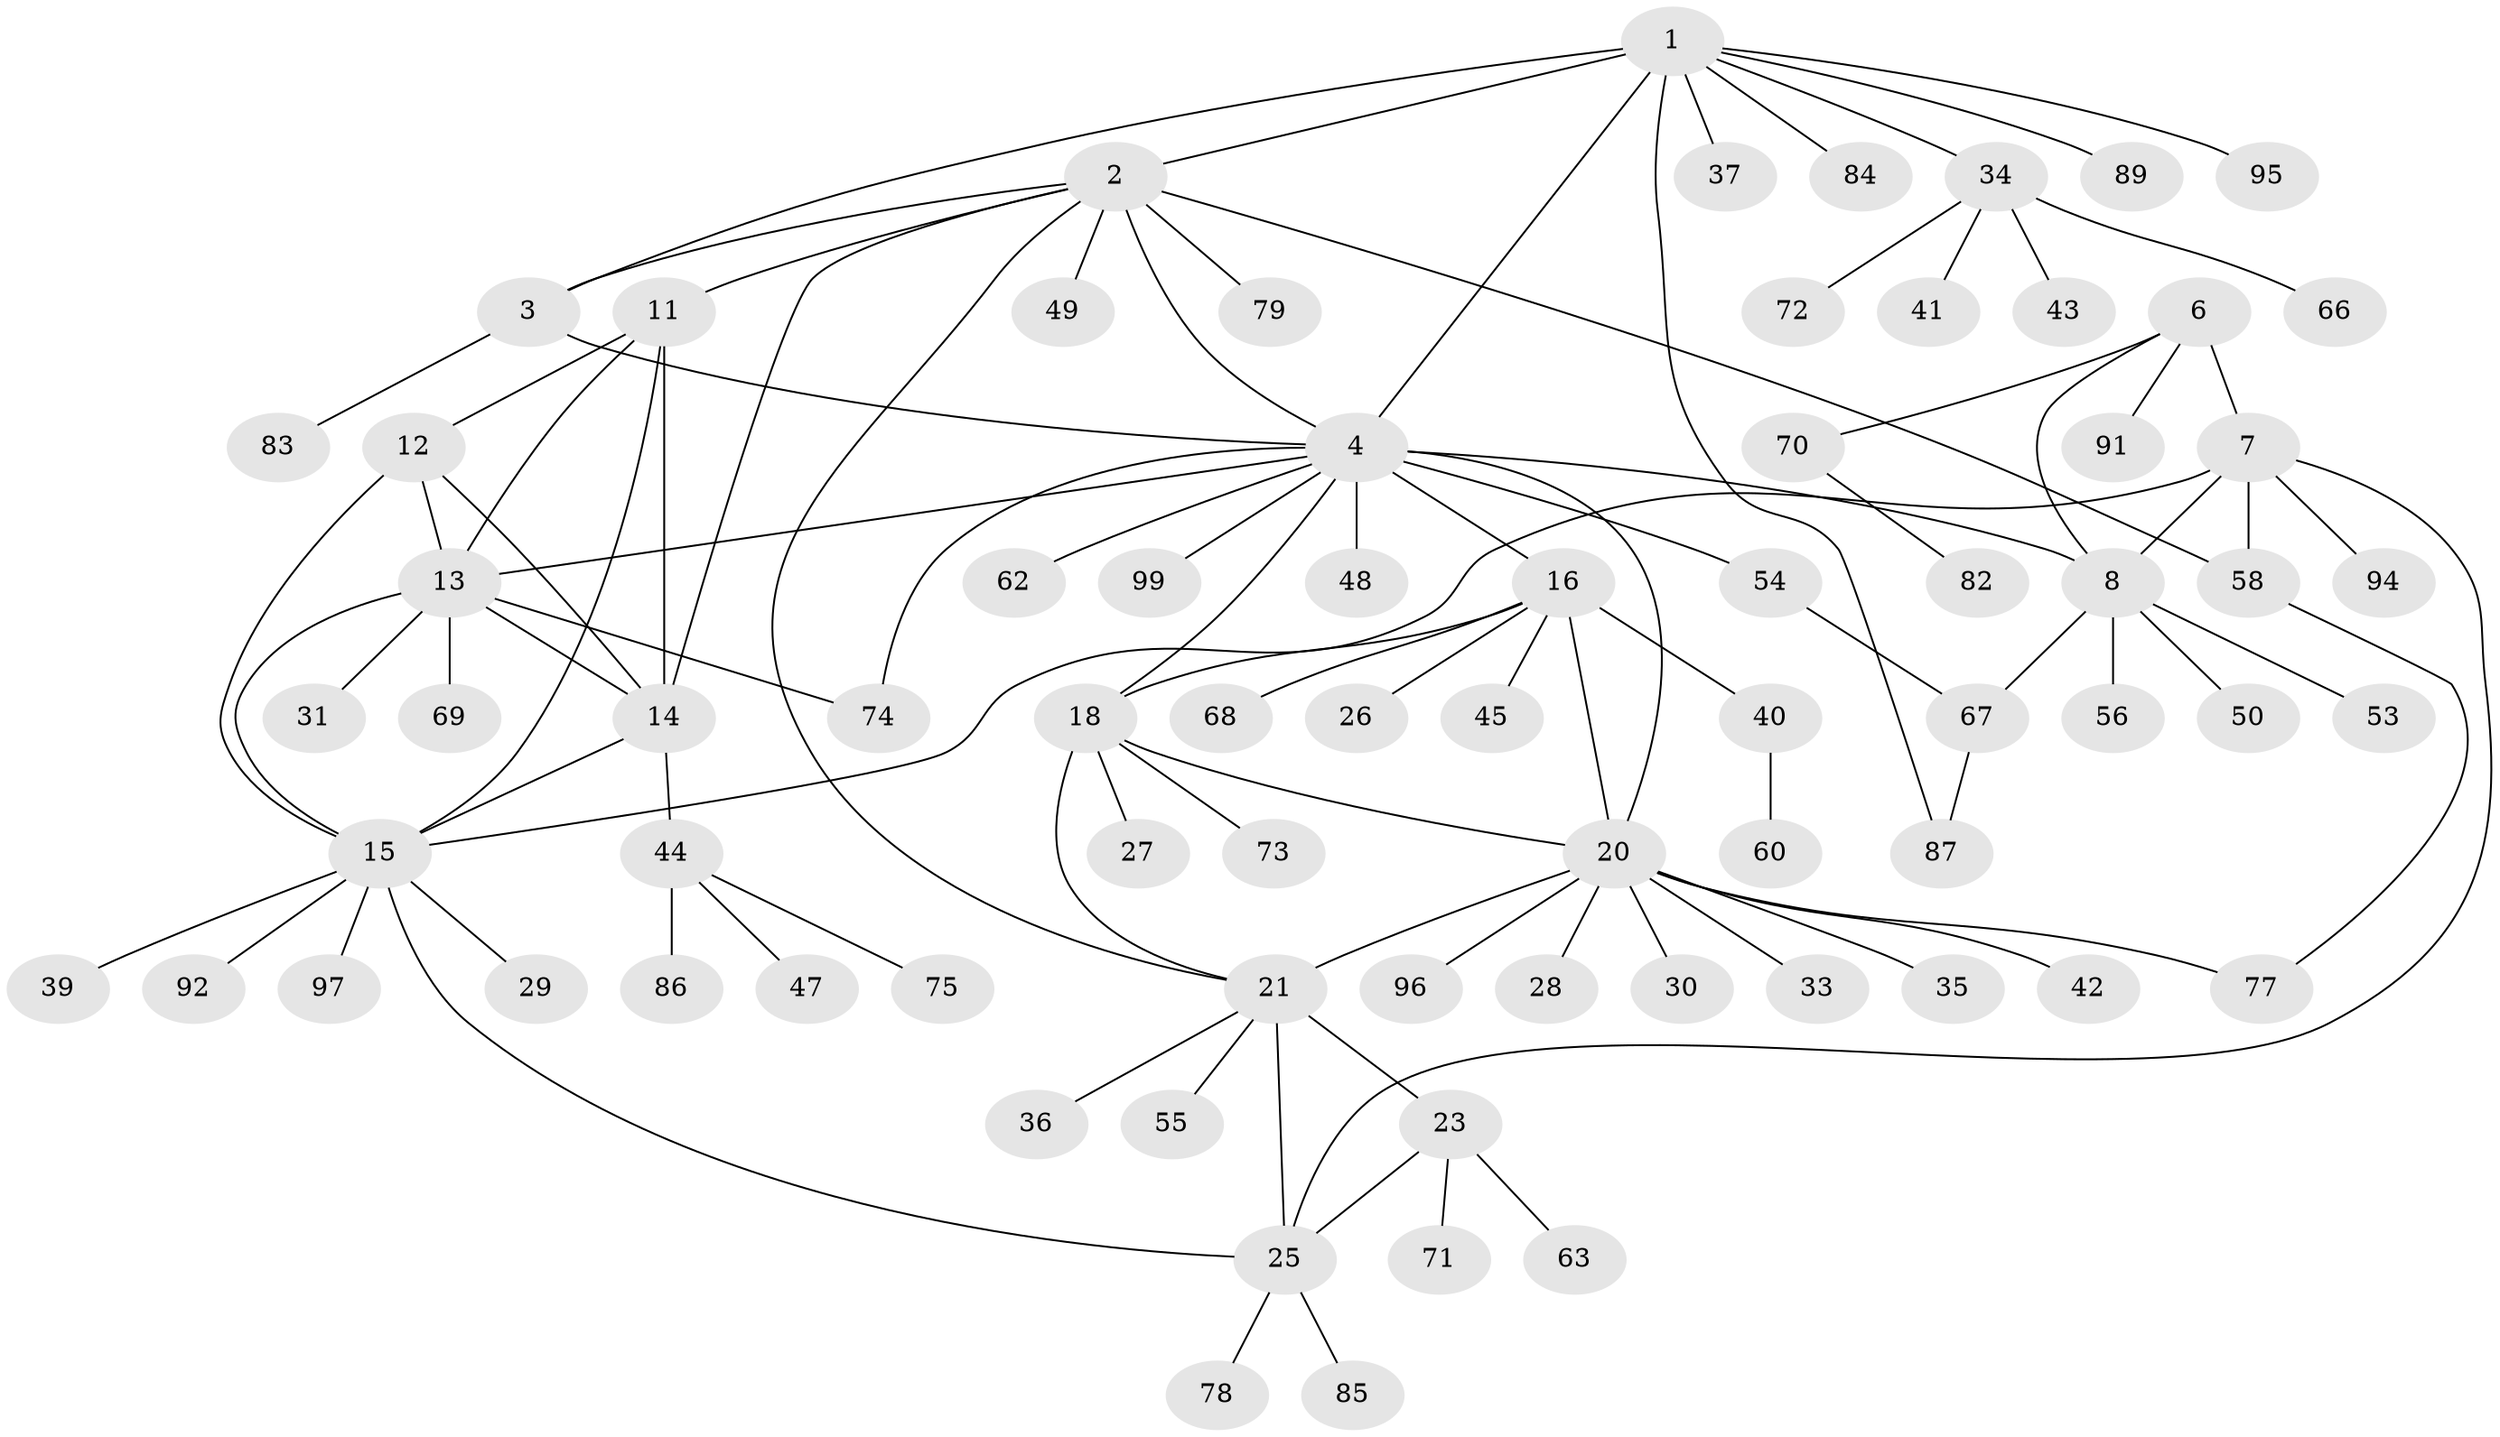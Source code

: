 // original degree distribution, {11: 0.02, 5: 0.07, 9: 0.04, 7: 0.06, 6: 0.04, 8: 0.01, 10: 0.01, 13: 0.01, 4: 0.02, 1: 0.58, 2: 0.12, 3: 0.02}
// Generated by graph-tools (version 1.1) at 2025/11/02/27/25 16:11:37]
// undirected, 75 vertices, 100 edges
graph export_dot {
graph [start="1"]
  node [color=gray90,style=filled];
  1 [super="+51"];
  2 [super="+5"];
  3;
  4 [super="+17"];
  6 [super="+61"];
  7 [super="+10"];
  8 [super="+9"];
  11 [super="+76"];
  12 [super="+98"];
  13 [super="+88"];
  14 [super="+64"];
  15 [super="+93"];
  16 [super="+19"];
  18 [super="+32"];
  20 [super="+57"];
  21 [super="+22"];
  23 [super="+24"];
  25 [super="+81"];
  26;
  27;
  28;
  29 [super="+38"];
  30;
  31;
  33 [super="+90"];
  34 [super="+46"];
  35;
  36;
  37;
  39;
  40 [super="+59"];
  41;
  42;
  43;
  44 [super="+52"];
  45;
  47 [super="+65"];
  48;
  49;
  50;
  53;
  54;
  55;
  56;
  58;
  60;
  62;
  63;
  66;
  67 [super="+80"];
  68;
  69;
  70;
  71;
  72;
  73;
  74;
  75;
  77;
  78;
  79;
  82;
  83 [super="+100"];
  84;
  85;
  86;
  87;
  89;
  91;
  92;
  94;
  95;
  96;
  97;
  99;
  1 -- 2 [weight=2];
  1 -- 3;
  1 -- 4;
  1 -- 34;
  1 -- 37;
  1 -- 84;
  1 -- 87;
  1 -- 89;
  1 -- 95;
  2 -- 3 [weight=2];
  2 -- 4 [weight=2];
  2 -- 49;
  2 -- 14;
  2 -- 79;
  2 -- 21;
  2 -- 58;
  2 -- 11;
  3 -- 4;
  3 -- 83;
  4 -- 48;
  4 -- 54 [weight=2];
  4 -- 74;
  4 -- 99;
  4 -- 13;
  4 -- 16 [weight=2];
  4 -- 18;
  4 -- 20;
  4 -- 62;
  4 -- 8 [weight=2];
  6 -- 7 [weight=2];
  6 -- 8 [weight=2];
  6 -- 70;
  6 -- 91;
  7 -- 8 [weight=4];
  7 -- 15;
  7 -- 25;
  7 -- 94;
  7 -- 58;
  8 -- 53;
  8 -- 67;
  8 -- 50;
  8 -- 56;
  11 -- 12;
  11 -- 13;
  11 -- 14;
  11 -- 15;
  12 -- 13;
  12 -- 14;
  12 -- 15;
  13 -- 14;
  13 -- 15;
  13 -- 31;
  13 -- 69;
  13 -- 74;
  14 -- 15;
  14 -- 44;
  15 -- 25;
  15 -- 29;
  15 -- 39;
  15 -- 92;
  15 -- 97;
  16 -- 18 [weight=2];
  16 -- 20 [weight=2];
  16 -- 40;
  16 -- 45;
  16 -- 68;
  16 -- 26;
  18 -- 20;
  18 -- 27;
  18 -- 73;
  18 -- 21;
  20 -- 28;
  20 -- 30;
  20 -- 33;
  20 -- 35;
  20 -- 42;
  20 -- 77;
  20 -- 96;
  20 -- 21;
  21 -- 23 [weight=4];
  21 -- 25 [weight=2];
  21 -- 55;
  21 -- 36;
  23 -- 25 [weight=2];
  23 -- 71;
  23 -- 63;
  25 -- 78;
  25 -- 85;
  34 -- 41;
  34 -- 43;
  34 -- 66;
  34 -- 72;
  40 -- 60;
  44 -- 47;
  44 -- 75;
  44 -- 86;
  54 -- 67;
  58 -- 77;
  67 -- 87;
  70 -- 82;
}
